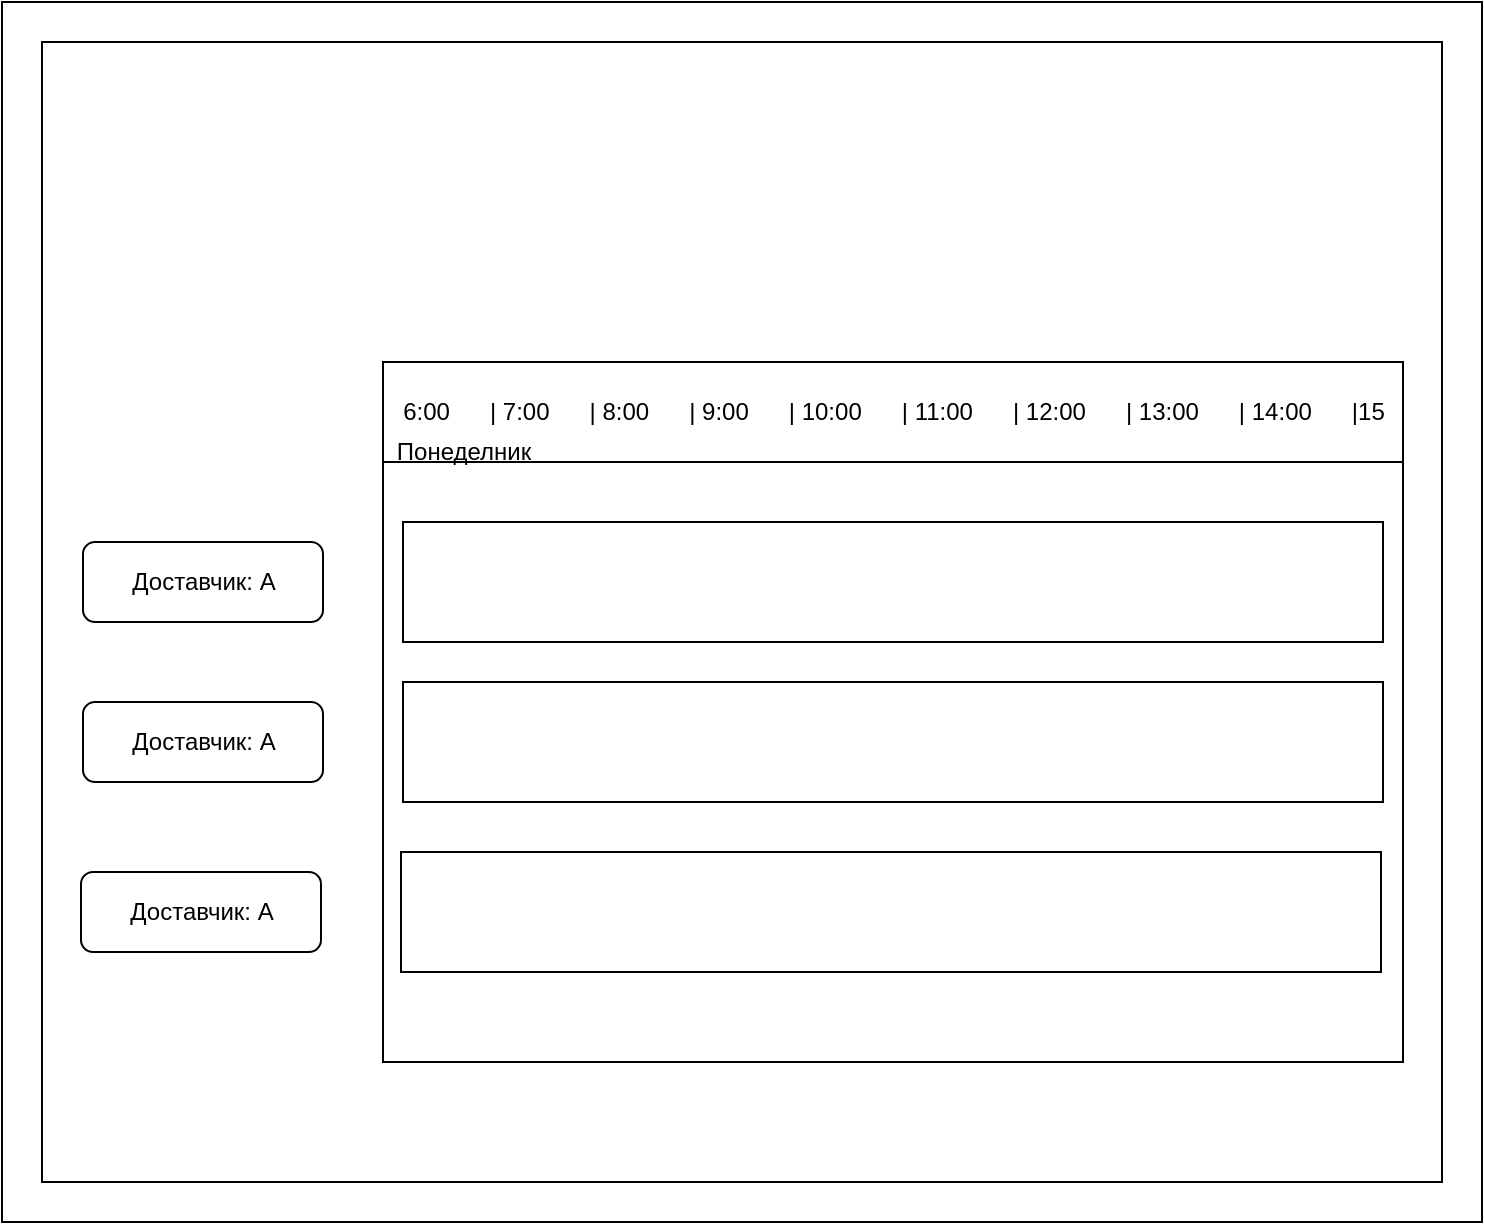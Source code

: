 <mxfile version="23.0.0" type="github">
  <diagram name="Page-1" id="e-SgXyNyrdCk_4SolZh0">
    <mxGraphModel dx="1434" dy="746" grid="1" gridSize="10" guides="1" tooltips="1" connect="1" arrows="1" fold="1" page="1" pageScale="1" pageWidth="827" pageHeight="1169" math="0" shadow="0">
      <root>
        <mxCell id="0" />
        <mxCell id="1" parent="0" />
        <mxCell id="WcTj5PZf8Xw0mGx6nHuc-1" value="" style="rounded=0;whiteSpace=wrap;html=1;" vertex="1" parent="1">
          <mxGeometry x="50" y="100" width="740" height="610" as="geometry" />
        </mxCell>
        <mxCell id="WcTj5PZf8Xw0mGx6nHuc-2" value="" style="rounded=0;whiteSpace=wrap;html=1;" vertex="1" parent="1">
          <mxGeometry x="70" y="120" width="700" height="570" as="geometry" />
        </mxCell>
        <mxCell id="WcTj5PZf8Xw0mGx6nHuc-5" value="" style="rounded=0;whiteSpace=wrap;html=1;" vertex="1" parent="1">
          <mxGeometry x="240.5" y="280" width="510" height="350" as="geometry" />
        </mxCell>
        <mxCell id="WcTj5PZf8Xw0mGx6nHuc-7" value="6:00&amp;nbsp; &amp;nbsp; &amp;nbsp; | 7:00&amp;nbsp; &amp;nbsp; &amp;nbsp; | 8:00&amp;nbsp; &amp;nbsp; &amp;nbsp; | 9:00&amp;nbsp; &amp;nbsp; &amp;nbsp; | 10:00&amp;nbsp; &amp;nbsp; &amp;nbsp; | 11:00&amp;nbsp; &amp;nbsp; &amp;nbsp; | 12:00&amp;nbsp; &amp;nbsp; &amp;nbsp; | 13:00&amp;nbsp; &amp;nbsp; &amp;nbsp; | 14:00&amp;nbsp; &amp;nbsp; &amp;nbsp; |15" style="rounded=0;whiteSpace=wrap;html=1;" vertex="1" parent="1">
          <mxGeometry x="240.5" y="280" width="510" height="50" as="geometry" />
        </mxCell>
        <mxCell id="WcTj5PZf8Xw0mGx6nHuc-9" value="Понеделник" style="text;html=1;strokeColor=none;fillColor=none;align=center;verticalAlign=middle;whiteSpace=wrap;rounded=0;" vertex="1" parent="1">
          <mxGeometry x="250.5" y="310" width="60" height="30" as="geometry" />
        </mxCell>
        <mxCell id="WcTj5PZf8Xw0mGx6nHuc-10" value="Доставчик: А" style="rounded=1;whiteSpace=wrap;html=1;" vertex="1" parent="1">
          <mxGeometry x="90.5" y="370" width="120" height="40" as="geometry" />
        </mxCell>
        <mxCell id="WcTj5PZf8Xw0mGx6nHuc-11" value="" style="rounded=0;whiteSpace=wrap;html=1;" vertex="1" parent="1">
          <mxGeometry x="250.5" y="360" width="490" height="60" as="geometry" />
        </mxCell>
        <mxCell id="WcTj5PZf8Xw0mGx6nHuc-14" value="Доставчик: А" style="rounded=1;whiteSpace=wrap;html=1;" vertex="1" parent="1">
          <mxGeometry x="90.5" y="450" width="120" height="40" as="geometry" />
        </mxCell>
        <mxCell id="WcTj5PZf8Xw0mGx6nHuc-15" value="" style="rounded=0;whiteSpace=wrap;html=1;" vertex="1" parent="1">
          <mxGeometry x="250.5" y="440" width="490" height="60" as="geometry" />
        </mxCell>
        <mxCell id="WcTj5PZf8Xw0mGx6nHuc-16" value="Доставчик: А" style="rounded=1;whiteSpace=wrap;html=1;" vertex="1" parent="1">
          <mxGeometry x="89.5" y="535" width="120" height="40" as="geometry" />
        </mxCell>
        <mxCell id="WcTj5PZf8Xw0mGx6nHuc-17" value="" style="rounded=0;whiteSpace=wrap;html=1;" vertex="1" parent="1">
          <mxGeometry x="249.5" y="525" width="490" height="60" as="geometry" />
        </mxCell>
      </root>
    </mxGraphModel>
  </diagram>
</mxfile>
